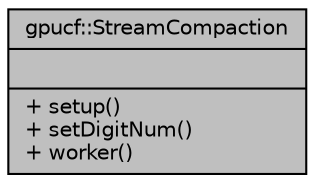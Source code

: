 digraph "gpucf::StreamCompaction"
{
 // INTERACTIVE_SVG=YES
  bgcolor="transparent";
  edge [fontname="Helvetica",fontsize="10",labelfontname="Helvetica",labelfontsize="10"];
  node [fontname="Helvetica",fontsize="10",shape=record];
  Node1 [label="{gpucf::StreamCompaction\n||+ setup()\l+ setDigitNum()\l+ worker()\l}",height=0.2,width=0.4,color="black", fillcolor="grey75", style="filled", fontcolor="black"];
}
